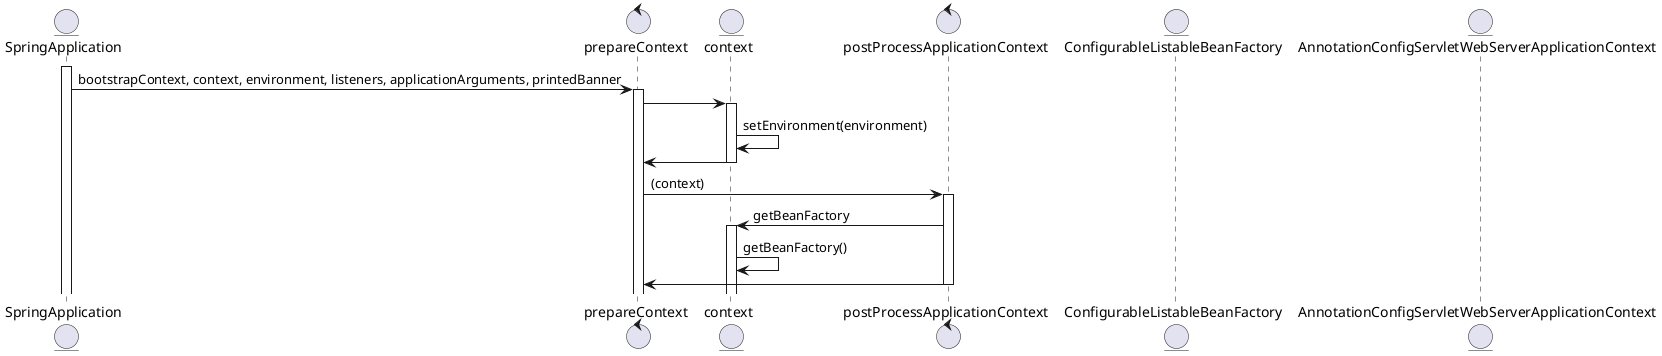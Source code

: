 @startuml test

entity SpringApplication
control prepareContext
entity context
control postProcessApplicationContext
entity ConfigurableListableBeanFactory
entity AnnotationConfigServletWebServerApplicationContext



activate SpringApplication
SpringApplication -> prepareContext: bootstrapContext, context, environment, listeners, applicationArguments, printedBanner
activate prepareContext
prepareContext -> context
activate context
context -> context: setEnvironment(environment)
context -> prepareContext
deactivate context
prepareContext -> postProcessApplicationContext: (context)
activate postProcessApplicationContext
postProcessApplicationContext -> context: getBeanFactory
activate context
context -> context: getBeanFactory()
postProcessApplicationContext -> prepareContext 
deactivate postProcessApplicationContext


@enduml